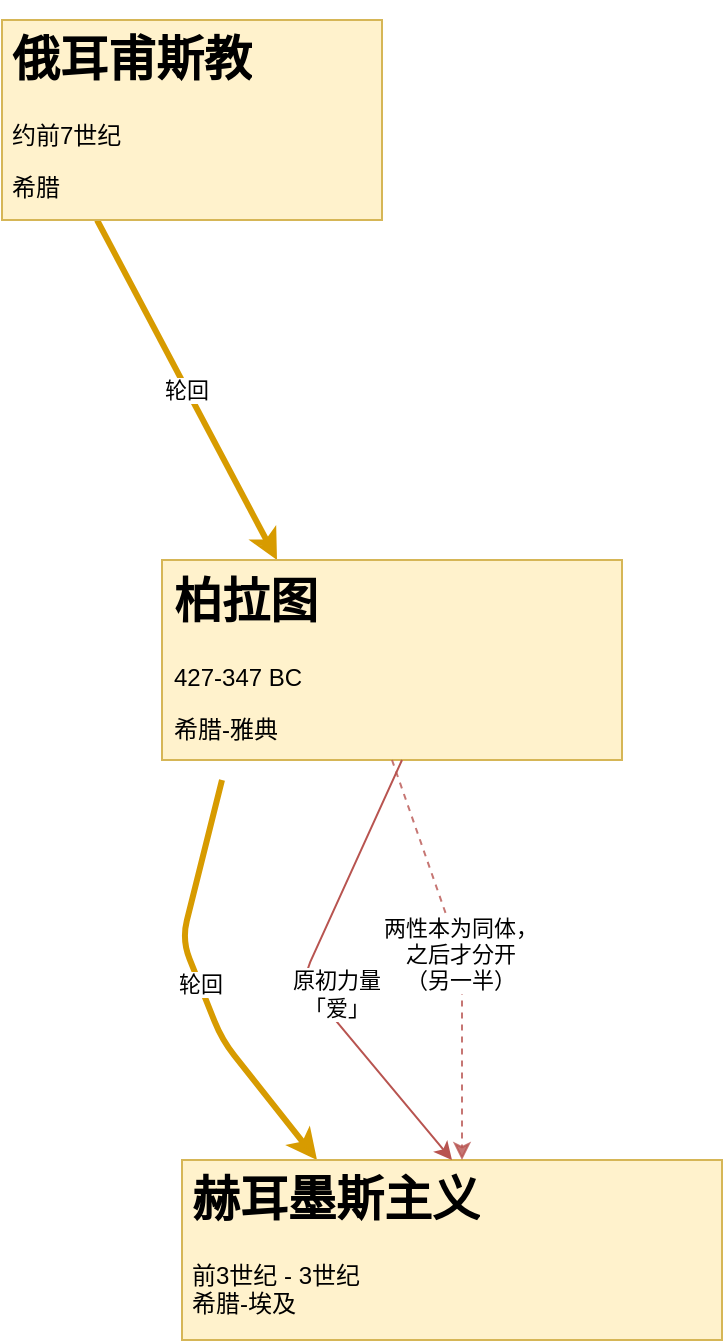 <mxfile version="13.6.2" type="github">
  <diagram id="PGQh33GmGEEabXiE0Ceb" name="Page-1">
    <mxGraphModel dx="605" dy="912" grid="1" gridSize="10" guides="1" tooltips="1" connect="1" arrows="1" fold="1" page="1" pageScale="1" pageWidth="827" pageHeight="1169" math="0" shadow="0">
      <root>
        <mxCell id="0" />
        <mxCell id="1" parent="0" />
        <mxCell id="EsB_VxGgM87q5KJYcQod-5" value="轮回" style="endArrow=classic;html=1;entryX=0.25;entryY=0;entryDx=0;entryDy=0;exitX=0.25;exitY=1;exitDx=0;exitDy=0;fillColor=#ffe6cc;strokeColor=#d79b00;strokeWidth=3;" edge="1" parent="1" source="EsB_VxGgM87q5KJYcQod-17" target="EsB_VxGgM87q5KJYcQod-15">
          <mxGeometry width="50" height="50" relative="1" as="geometry">
            <mxPoint x="200" y="130" as="sourcePoint" />
            <mxPoint x="240" y="260" as="targetPoint" />
            <Array as="points" />
          </mxGeometry>
        </mxCell>
        <mxCell id="EsB_VxGgM87q5KJYcQod-7" value="轮回" style="endArrow=classic;html=1;entryX=0.25;entryY=0;entryDx=0;entryDy=0;fillColor=#ffe6cc;strokeColor=#d79b00;strokeWidth=3;" edge="1" parent="1" target="EsB_VxGgM87q5KJYcQod-18">
          <mxGeometry width="50" height="50" relative="1" as="geometry">
            <mxPoint x="240" y="400" as="sourcePoint" />
            <mxPoint x="165" y="520" as="targetPoint" />
            <Array as="points">
              <mxPoint x="220" y="480" />
              <mxPoint x="240" y="530" />
            </Array>
          </mxGeometry>
        </mxCell>
        <mxCell id="EsB_VxGgM87q5KJYcQod-15" value="&lt;h1&gt;柏拉图&lt;/h1&gt;&lt;p&gt;427-347 BC&lt;/p&gt;&lt;p&gt;希腊-雅典&lt;/p&gt;" style="text;html=1;fillColor=#fff2cc;spacing=6;spacingTop=-20;whiteSpace=wrap;overflow=hidden;rounded=0;glass=0;strokeColor=#d6b656;" vertex="1" parent="1">
          <mxGeometry x="210" y="290" width="230" height="100" as="geometry" />
        </mxCell>
        <mxCell id="EsB_VxGgM87q5KJYcQod-17" value="&lt;h1&gt;俄耳甫斯教&lt;/h1&gt;&lt;p&gt;约前7世纪&lt;/p&gt;&lt;p&gt;希腊&lt;/p&gt;" style="text;html=1;strokeColor=#d6b656;fillColor=#fff2cc;spacing=5;spacingTop=-20;whiteSpace=wrap;overflow=hidden;rounded=0;glass=0;" vertex="1" parent="1">
          <mxGeometry x="130" y="20" width="190" height="100" as="geometry" />
        </mxCell>
        <mxCell id="EsB_VxGgM87q5KJYcQod-18" value="&lt;h1&gt;赫耳墨斯主义&lt;/h1&gt;&lt;div&gt;前3世纪 - 3世纪&lt;/div&gt;&lt;div&gt;希腊-埃及&lt;br&gt;&lt;/div&gt;" style="text;html=1;strokeColor=#d6b656;fillColor=#fff2cc;spacing=5;spacingTop=-20;whiteSpace=wrap;overflow=hidden;rounded=0;glass=0;" vertex="1" parent="1">
          <mxGeometry x="220" y="590" width="270" height="90" as="geometry" />
        </mxCell>
        <mxCell id="EsB_VxGgM87q5KJYcQod-21" value="两性本为同体，&lt;br&gt;之后才分开&lt;br&gt;（另一半）" style="endArrow=classic;html=1;exitX=0.5;exitY=1;exitDx=0;exitDy=0;dashed=1;fillColor=#f8cecc;strokeColor=#b85450;jumpSize=14;opacity=80;" edge="1" parent="1" source="EsB_VxGgM87q5KJYcQod-15">
          <mxGeometry width="50" height="50" relative="1" as="geometry">
            <mxPoint x="260" y="390" as="sourcePoint" />
            <mxPoint x="360" y="590" as="targetPoint" />
            <Array as="points">
              <mxPoint x="360" y="490" />
            </Array>
          </mxGeometry>
        </mxCell>
        <mxCell id="EsB_VxGgM87q5KJYcQod-22" value="原初力量&lt;br&gt;「爱」" style="endArrow=classic;html=1;fillColor=#f8cecc;strokeColor=#b85450;entryX=0.5;entryY=0;entryDx=0;entryDy=0;" edge="1" parent="1" target="EsB_VxGgM87q5KJYcQod-18">
          <mxGeometry x="0.012" y="18" width="50" height="50" relative="1" as="geometry">
            <mxPoint x="330" y="390" as="sourcePoint" />
            <mxPoint x="310" y="660" as="targetPoint" />
            <Array as="points">
              <mxPoint x="280" y="500" />
            </Array>
            <mxPoint as="offset" />
          </mxGeometry>
        </mxCell>
      </root>
    </mxGraphModel>
  </diagram>
</mxfile>

